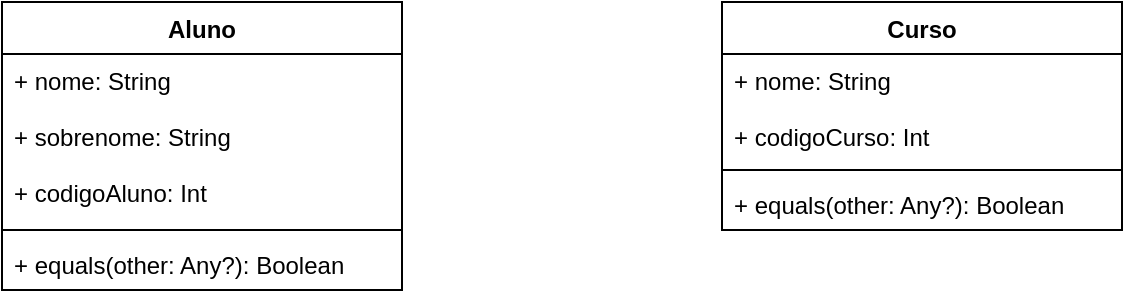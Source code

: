 <mxfile version="13.6.9"><diagram id="3o7g9umlvrHkTQeeG004" name="Page-1"><mxGraphModel dx="828" dy="452" grid="1" gridSize="10" guides="1" tooltips="1" connect="1" arrows="1" fold="1" page="1" pageScale="1" pageWidth="827" pageHeight="1169" math="0" shadow="0"><root><mxCell id="0"/><mxCell id="1" parent="0"/><mxCell id="9yfOyTt4W7_bbL14t9r--1" value="Aluno" style="swimlane;fontStyle=1;align=center;verticalAlign=top;childLayout=stackLayout;horizontal=1;startSize=26;horizontalStack=0;resizeParent=1;resizeParentMax=0;resizeLast=0;collapsible=1;marginBottom=0;" vertex="1" parent="1"><mxGeometry x="80" y="80" width="200" height="144" as="geometry"/></mxCell><mxCell id="9yfOyTt4W7_bbL14t9r--2" value="+ nome: String&#10;&#10;+ sobrenome: String&#10;&#10;+ codigoAluno: Int" style="text;strokeColor=none;fillColor=none;align=left;verticalAlign=top;spacingLeft=4;spacingRight=4;overflow=hidden;rotatable=0;points=[[0,0.5],[1,0.5]];portConstraint=eastwest;" vertex="1" parent="9yfOyTt4W7_bbL14t9r--1"><mxGeometry y="26" width="200" height="84" as="geometry"/></mxCell><mxCell id="9yfOyTt4W7_bbL14t9r--3" value="" style="line;strokeWidth=1;fillColor=none;align=left;verticalAlign=middle;spacingTop=-1;spacingLeft=3;spacingRight=3;rotatable=0;labelPosition=right;points=[];portConstraint=eastwest;" vertex="1" parent="9yfOyTt4W7_bbL14t9r--1"><mxGeometry y="110" width="200" height="8" as="geometry"/></mxCell><mxCell id="9yfOyTt4W7_bbL14t9r--4" value="+ equals(other: Any?): Boolean" style="text;strokeColor=none;fillColor=none;align=left;verticalAlign=top;spacingLeft=4;spacingRight=4;overflow=hidden;rotatable=0;points=[[0,0.5],[1,0.5]];portConstraint=eastwest;" vertex="1" parent="9yfOyTt4W7_bbL14t9r--1"><mxGeometry y="118" width="200" height="26" as="geometry"/></mxCell><mxCell id="9yfOyTt4W7_bbL14t9r--6" value="Curso" style="swimlane;fontStyle=1;align=center;verticalAlign=top;childLayout=stackLayout;horizontal=1;startSize=26;horizontalStack=0;resizeParent=1;resizeParentMax=0;resizeLast=0;collapsible=1;marginBottom=0;" vertex="1" parent="1"><mxGeometry x="440" y="80" width="200" height="114" as="geometry"/></mxCell><mxCell id="9yfOyTt4W7_bbL14t9r--7" value="+ nome: String&#10;&#10;+ codigoCurso: Int" style="text;strokeColor=none;fillColor=none;align=left;verticalAlign=top;spacingLeft=4;spacingRight=4;overflow=hidden;rotatable=0;points=[[0,0.5],[1,0.5]];portConstraint=eastwest;" vertex="1" parent="9yfOyTt4W7_bbL14t9r--6"><mxGeometry y="26" width="200" height="54" as="geometry"/></mxCell><mxCell id="9yfOyTt4W7_bbL14t9r--8" value="" style="line;strokeWidth=1;fillColor=none;align=left;verticalAlign=middle;spacingTop=-1;spacingLeft=3;spacingRight=3;rotatable=0;labelPosition=right;points=[];portConstraint=eastwest;" vertex="1" parent="9yfOyTt4W7_bbL14t9r--6"><mxGeometry y="80" width="200" height="8" as="geometry"/></mxCell><mxCell id="9yfOyTt4W7_bbL14t9r--9" value="+ equals(other: Any?): Boolean" style="text;strokeColor=none;fillColor=none;align=left;verticalAlign=top;spacingLeft=4;spacingRight=4;overflow=hidden;rotatable=0;points=[[0,0.5],[1,0.5]];portConstraint=eastwest;" vertex="1" parent="9yfOyTt4W7_bbL14t9r--6"><mxGeometry y="88" width="200" height="26" as="geometry"/></mxCell></root></mxGraphModel></diagram></mxfile>
